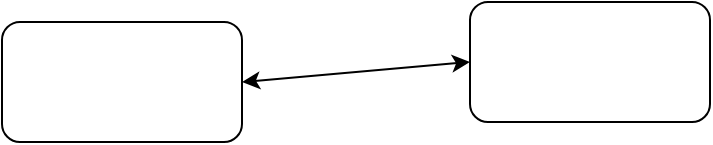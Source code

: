 <mxfile version="13.6.6" type="github">
  <diagram id="pUsCOaguRWuN0sxT3217" name="Page-1">
    <mxGraphModel dx="946" dy="591" grid="1" gridSize="10" guides="1" tooltips="1" connect="1" arrows="1" fold="1" page="1" pageScale="1" pageWidth="827" pageHeight="1169" math="0" shadow="0">
      <root>
        <mxCell id="0" />
        <mxCell id="1" parent="0" />
        <mxCell id="CY2irEo_1ZUkvkNVLKb2-1" value="" style="rounded=1;whiteSpace=wrap;html=1;" parent="1" vertex="1">
          <mxGeometry x="180" y="250" width="120" height="60" as="geometry" />
        </mxCell>
        <mxCell id="OzkEb5a52PUVx_VbgJ6_-2" value="" style="rounded=1;whiteSpace=wrap;html=1;" vertex="1" parent="1">
          <mxGeometry x="414" y="240" width="120" height="60" as="geometry" />
        </mxCell>
        <mxCell id="OzkEb5a52PUVx_VbgJ6_-3" value="" style="endArrow=classic;startArrow=classic;html=1;exitX=1;exitY=0.5;exitDx=0;exitDy=0;entryX=0;entryY=0.5;entryDx=0;entryDy=0;" edge="1" parent="1" source="CY2irEo_1ZUkvkNVLKb2-1" target="OzkEb5a52PUVx_VbgJ6_-2">
          <mxGeometry width="50" height="50" relative="1" as="geometry">
            <mxPoint x="390" y="330" as="sourcePoint" />
            <mxPoint x="440" y="280" as="targetPoint" />
          </mxGeometry>
        </mxCell>
      </root>
    </mxGraphModel>
  </diagram>
</mxfile>
